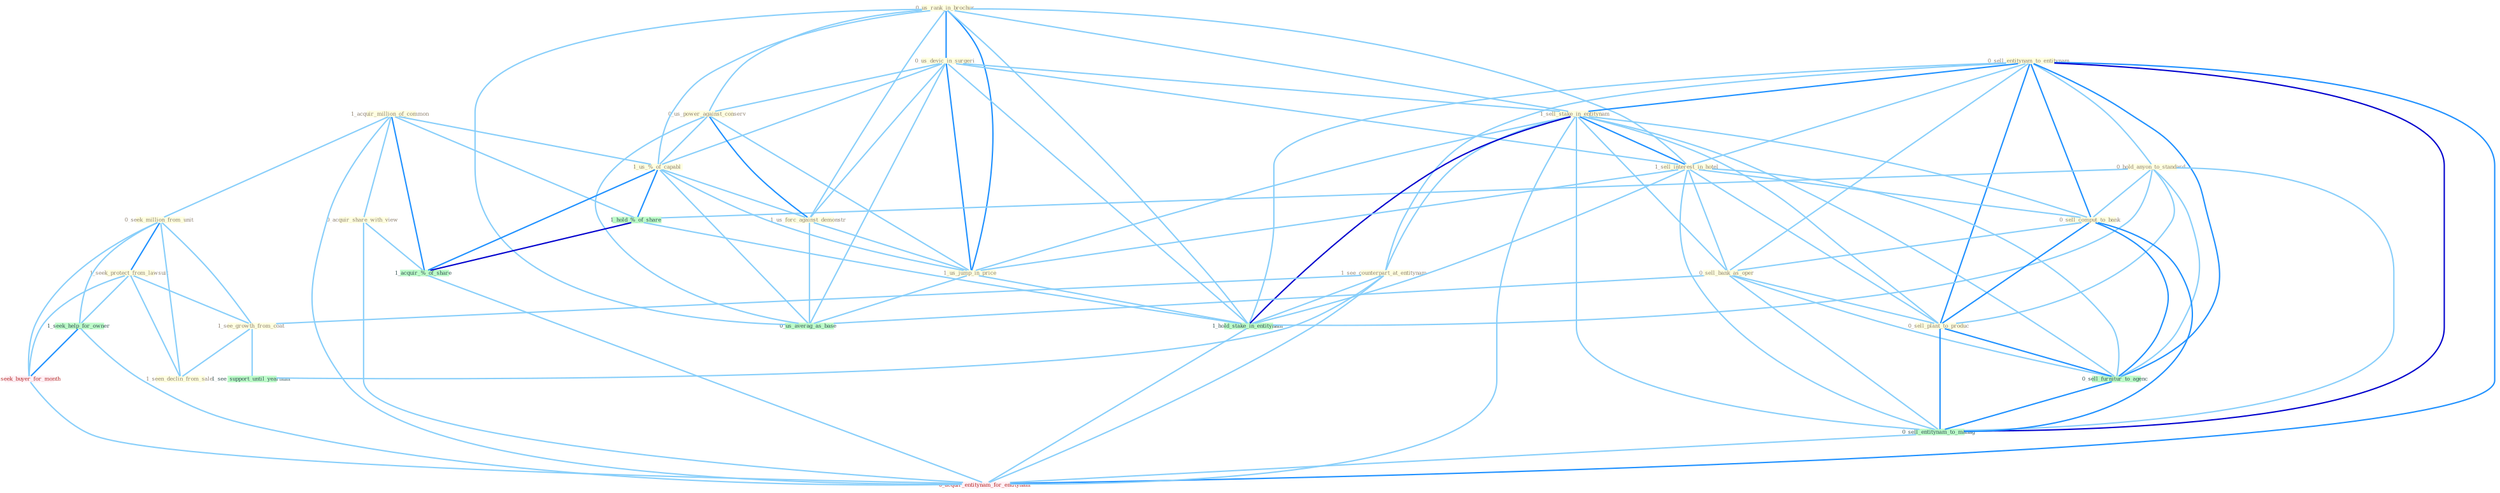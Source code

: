 Graph G{ 
    node
    [shape=polygon,style=filled,width=.5,height=.06,color="#BDFCC9",fixedsize=true,fontsize=4,
    fontcolor="#2f4f4f"];
    {node
    [color="#ffffe0", fontcolor="#8b7d6b"] "1_acquir_million_of_common " "0_us_rank_in_brochur " "0_sell_entitynam_to_entitynam " "0_us_devic_in_surgeri " "0_hold_anyon_to_standard " "0_us_power_against_conserv " "1_us_%_of_capabl " "1_sell_stake_in_entitynam " "0_seek_million_from_unit " "1_us_forc_against_demonstr " "1_sell_interest_in_hotel " "1_us_jump_in_price " "0_sell_comput_to_bank " "0_sell_bank_as_oper " "1_seek_protect_from_lawsuit " "1_see_counterpart_at_entitynam " "0_sell_plant_to_produc " "0_acquir_share_with_view " "1_see_growth_from_coat " "1_seen_declin_from_sale "}
{node [color="#fff0f5", fontcolor="#b22222"] "0_seek_buyer_for_month " "0_acquir_entitynam_for_entitynam "}
edge [color="#B0E2FF"];

	"1_acquir_million_of_common " -- "1_us_%_of_capabl " [w="1", color="#87cefa" ];
	"1_acquir_million_of_common " -- "0_seek_million_from_unit " [w="1", color="#87cefa" ];
	"1_acquir_million_of_common " -- "0_acquir_share_with_view " [w="1", color="#87cefa" ];
	"1_acquir_million_of_common " -- "1_hold_%_of_share " [w="1", color="#87cefa" ];
	"1_acquir_million_of_common " -- "1_acquir_%_of_share " [w="2", color="#1e90ff" , len=0.8];
	"1_acquir_million_of_common " -- "0_acquir_entitynam_for_entitynam " [w="1", color="#87cefa" ];
	"0_us_rank_in_brochur " -- "0_us_devic_in_surgeri " [w="2", color="#1e90ff" , len=0.8];
	"0_us_rank_in_brochur " -- "0_us_power_against_conserv " [w="1", color="#87cefa" ];
	"0_us_rank_in_brochur " -- "1_us_%_of_capabl " [w="1", color="#87cefa" ];
	"0_us_rank_in_brochur " -- "1_sell_stake_in_entitynam " [w="1", color="#87cefa" ];
	"0_us_rank_in_brochur " -- "1_us_forc_against_demonstr " [w="1", color="#87cefa" ];
	"0_us_rank_in_brochur " -- "1_sell_interest_in_hotel " [w="1", color="#87cefa" ];
	"0_us_rank_in_brochur " -- "1_us_jump_in_price " [w="2", color="#1e90ff" , len=0.8];
	"0_us_rank_in_brochur " -- "1_hold_stake_in_entitynam " [w="1", color="#87cefa" ];
	"0_us_rank_in_brochur " -- "0_us_averag_as_base " [w="1", color="#87cefa" ];
	"0_sell_entitynam_to_entitynam " -- "0_hold_anyon_to_standard " [w="1", color="#87cefa" ];
	"0_sell_entitynam_to_entitynam " -- "1_sell_stake_in_entitynam " [w="2", color="#1e90ff" , len=0.8];
	"0_sell_entitynam_to_entitynam " -- "1_sell_interest_in_hotel " [w="1", color="#87cefa" ];
	"0_sell_entitynam_to_entitynam " -- "0_sell_comput_to_bank " [w="2", color="#1e90ff" , len=0.8];
	"0_sell_entitynam_to_entitynam " -- "0_sell_bank_as_oper " [w="1", color="#87cefa" ];
	"0_sell_entitynam_to_entitynam " -- "1_see_counterpart_at_entitynam " [w="1", color="#87cefa" ];
	"0_sell_entitynam_to_entitynam " -- "0_sell_plant_to_produc " [w="2", color="#1e90ff" , len=0.8];
	"0_sell_entitynam_to_entitynam " -- "1_hold_stake_in_entitynam " [w="1", color="#87cefa" ];
	"0_sell_entitynam_to_entitynam " -- "0_sell_furnitur_to_agenc " [w="2", color="#1e90ff" , len=0.8];
	"0_sell_entitynam_to_entitynam " -- "0_sell_entitynam_to_manag " [w="3", color="#0000cd" , len=0.6];
	"0_sell_entitynam_to_entitynam " -- "0_acquir_entitynam_for_entitynam " [w="2", color="#1e90ff" , len=0.8];
	"0_us_devic_in_surgeri " -- "0_us_power_against_conserv " [w="1", color="#87cefa" ];
	"0_us_devic_in_surgeri " -- "1_us_%_of_capabl " [w="1", color="#87cefa" ];
	"0_us_devic_in_surgeri " -- "1_sell_stake_in_entitynam " [w="1", color="#87cefa" ];
	"0_us_devic_in_surgeri " -- "1_us_forc_against_demonstr " [w="1", color="#87cefa" ];
	"0_us_devic_in_surgeri " -- "1_sell_interest_in_hotel " [w="1", color="#87cefa" ];
	"0_us_devic_in_surgeri " -- "1_us_jump_in_price " [w="2", color="#1e90ff" , len=0.8];
	"0_us_devic_in_surgeri " -- "1_hold_stake_in_entitynam " [w="1", color="#87cefa" ];
	"0_us_devic_in_surgeri " -- "0_us_averag_as_base " [w="1", color="#87cefa" ];
	"0_hold_anyon_to_standard " -- "0_sell_comput_to_bank " [w="1", color="#87cefa" ];
	"0_hold_anyon_to_standard " -- "0_sell_plant_to_produc " [w="1", color="#87cefa" ];
	"0_hold_anyon_to_standard " -- "1_hold_%_of_share " [w="1", color="#87cefa" ];
	"0_hold_anyon_to_standard " -- "1_hold_stake_in_entitynam " [w="1", color="#87cefa" ];
	"0_hold_anyon_to_standard " -- "0_sell_furnitur_to_agenc " [w="1", color="#87cefa" ];
	"0_hold_anyon_to_standard " -- "0_sell_entitynam_to_manag " [w="1", color="#87cefa" ];
	"0_us_power_against_conserv " -- "1_us_%_of_capabl " [w="1", color="#87cefa" ];
	"0_us_power_against_conserv " -- "1_us_forc_against_demonstr " [w="2", color="#1e90ff" , len=0.8];
	"0_us_power_against_conserv " -- "1_us_jump_in_price " [w="1", color="#87cefa" ];
	"0_us_power_against_conserv " -- "0_us_averag_as_base " [w="1", color="#87cefa" ];
	"1_us_%_of_capabl " -- "1_us_forc_against_demonstr " [w="1", color="#87cefa" ];
	"1_us_%_of_capabl " -- "1_us_jump_in_price " [w="1", color="#87cefa" ];
	"1_us_%_of_capabl " -- "1_hold_%_of_share " [w="2", color="#1e90ff" , len=0.8];
	"1_us_%_of_capabl " -- "1_acquir_%_of_share " [w="2", color="#1e90ff" , len=0.8];
	"1_us_%_of_capabl " -- "0_us_averag_as_base " [w="1", color="#87cefa" ];
	"1_sell_stake_in_entitynam " -- "1_sell_interest_in_hotel " [w="2", color="#1e90ff" , len=0.8];
	"1_sell_stake_in_entitynam " -- "1_us_jump_in_price " [w="1", color="#87cefa" ];
	"1_sell_stake_in_entitynam " -- "0_sell_comput_to_bank " [w="1", color="#87cefa" ];
	"1_sell_stake_in_entitynam " -- "0_sell_bank_as_oper " [w="1", color="#87cefa" ];
	"1_sell_stake_in_entitynam " -- "1_see_counterpart_at_entitynam " [w="1", color="#87cefa" ];
	"1_sell_stake_in_entitynam " -- "0_sell_plant_to_produc " [w="1", color="#87cefa" ];
	"1_sell_stake_in_entitynam " -- "1_hold_stake_in_entitynam " [w="3", color="#0000cd" , len=0.6];
	"1_sell_stake_in_entitynam " -- "0_sell_furnitur_to_agenc " [w="1", color="#87cefa" ];
	"1_sell_stake_in_entitynam " -- "0_sell_entitynam_to_manag " [w="1", color="#87cefa" ];
	"1_sell_stake_in_entitynam " -- "0_acquir_entitynam_for_entitynam " [w="1", color="#87cefa" ];
	"0_seek_million_from_unit " -- "1_seek_protect_from_lawsuit " [w="2", color="#1e90ff" , len=0.8];
	"0_seek_million_from_unit " -- "1_see_growth_from_coat " [w="1", color="#87cefa" ];
	"0_seek_million_from_unit " -- "1_seen_declin_from_sale " [w="1", color="#87cefa" ];
	"0_seek_million_from_unit " -- "1_seek_help_for_owner " [w="1", color="#87cefa" ];
	"0_seek_million_from_unit " -- "0_seek_buyer_for_month " [w="1", color="#87cefa" ];
	"1_us_forc_against_demonstr " -- "1_us_jump_in_price " [w="1", color="#87cefa" ];
	"1_us_forc_against_demonstr " -- "0_us_averag_as_base " [w="1", color="#87cefa" ];
	"1_sell_interest_in_hotel " -- "1_us_jump_in_price " [w="1", color="#87cefa" ];
	"1_sell_interest_in_hotel " -- "0_sell_comput_to_bank " [w="1", color="#87cefa" ];
	"1_sell_interest_in_hotel " -- "0_sell_bank_as_oper " [w="1", color="#87cefa" ];
	"1_sell_interest_in_hotel " -- "0_sell_plant_to_produc " [w="1", color="#87cefa" ];
	"1_sell_interest_in_hotel " -- "1_hold_stake_in_entitynam " [w="1", color="#87cefa" ];
	"1_sell_interest_in_hotel " -- "0_sell_furnitur_to_agenc " [w="1", color="#87cefa" ];
	"1_sell_interest_in_hotel " -- "0_sell_entitynam_to_manag " [w="1", color="#87cefa" ];
	"1_us_jump_in_price " -- "1_hold_stake_in_entitynam " [w="1", color="#87cefa" ];
	"1_us_jump_in_price " -- "0_us_averag_as_base " [w="1", color="#87cefa" ];
	"0_sell_comput_to_bank " -- "0_sell_bank_as_oper " [w="1", color="#87cefa" ];
	"0_sell_comput_to_bank " -- "0_sell_plant_to_produc " [w="2", color="#1e90ff" , len=0.8];
	"0_sell_comput_to_bank " -- "0_sell_furnitur_to_agenc " [w="2", color="#1e90ff" , len=0.8];
	"0_sell_comput_to_bank " -- "0_sell_entitynam_to_manag " [w="2", color="#1e90ff" , len=0.8];
	"0_sell_bank_as_oper " -- "0_sell_plant_to_produc " [w="1", color="#87cefa" ];
	"0_sell_bank_as_oper " -- "0_sell_furnitur_to_agenc " [w="1", color="#87cefa" ];
	"0_sell_bank_as_oper " -- "0_us_averag_as_base " [w="1", color="#87cefa" ];
	"0_sell_bank_as_oper " -- "0_sell_entitynam_to_manag " [w="1", color="#87cefa" ];
	"1_seek_protect_from_lawsuit " -- "1_see_growth_from_coat " [w="1", color="#87cefa" ];
	"1_seek_protect_from_lawsuit " -- "1_seen_declin_from_sale " [w="1", color="#87cefa" ];
	"1_seek_protect_from_lawsuit " -- "1_seek_help_for_owner " [w="1", color="#87cefa" ];
	"1_seek_protect_from_lawsuit " -- "0_seek_buyer_for_month " [w="1", color="#87cefa" ];
	"1_see_counterpart_at_entitynam " -- "1_see_growth_from_coat " [w="1", color="#87cefa" ];
	"1_see_counterpart_at_entitynam " -- "1_hold_stake_in_entitynam " [w="1", color="#87cefa" ];
	"1_see_counterpart_at_entitynam " -- "1_see_support_until_yearnum " [w="1", color="#87cefa" ];
	"1_see_counterpart_at_entitynam " -- "0_acquir_entitynam_for_entitynam " [w="1", color="#87cefa" ];
	"0_sell_plant_to_produc " -- "0_sell_furnitur_to_agenc " [w="2", color="#1e90ff" , len=0.8];
	"0_sell_plant_to_produc " -- "0_sell_entitynam_to_manag " [w="2", color="#1e90ff" , len=0.8];
	"0_acquir_share_with_view " -- "1_acquir_%_of_share " [w="1", color="#87cefa" ];
	"0_acquir_share_with_view " -- "0_acquir_entitynam_for_entitynam " [w="1", color="#87cefa" ];
	"1_see_growth_from_coat " -- "1_seen_declin_from_sale " [w="1", color="#87cefa" ];
	"1_see_growth_from_coat " -- "1_see_support_until_yearnum " [w="1", color="#87cefa" ];
	"1_hold_%_of_share " -- "1_hold_stake_in_entitynam " [w="1", color="#87cefa" ];
	"1_hold_%_of_share " -- "1_acquir_%_of_share " [w="3", color="#0000cd" , len=0.6];
	"1_hold_stake_in_entitynam " -- "0_acquir_entitynam_for_entitynam " [w="1", color="#87cefa" ];
	"1_seek_help_for_owner " -- "0_seek_buyer_for_month " [w="2", color="#1e90ff" , len=0.8];
	"1_seek_help_for_owner " -- "0_acquir_entitynam_for_entitynam " [w="1", color="#87cefa" ];
	"0_seek_buyer_for_month " -- "0_acquir_entitynam_for_entitynam " [w="1", color="#87cefa" ];
	"1_acquir_%_of_share " -- "0_acquir_entitynam_for_entitynam " [w="1", color="#87cefa" ];
	"0_sell_furnitur_to_agenc " -- "0_sell_entitynam_to_manag " [w="2", color="#1e90ff" , len=0.8];
	"0_sell_entitynam_to_manag " -- "0_acquir_entitynam_for_entitynam " [w="1", color="#87cefa" ];
}
